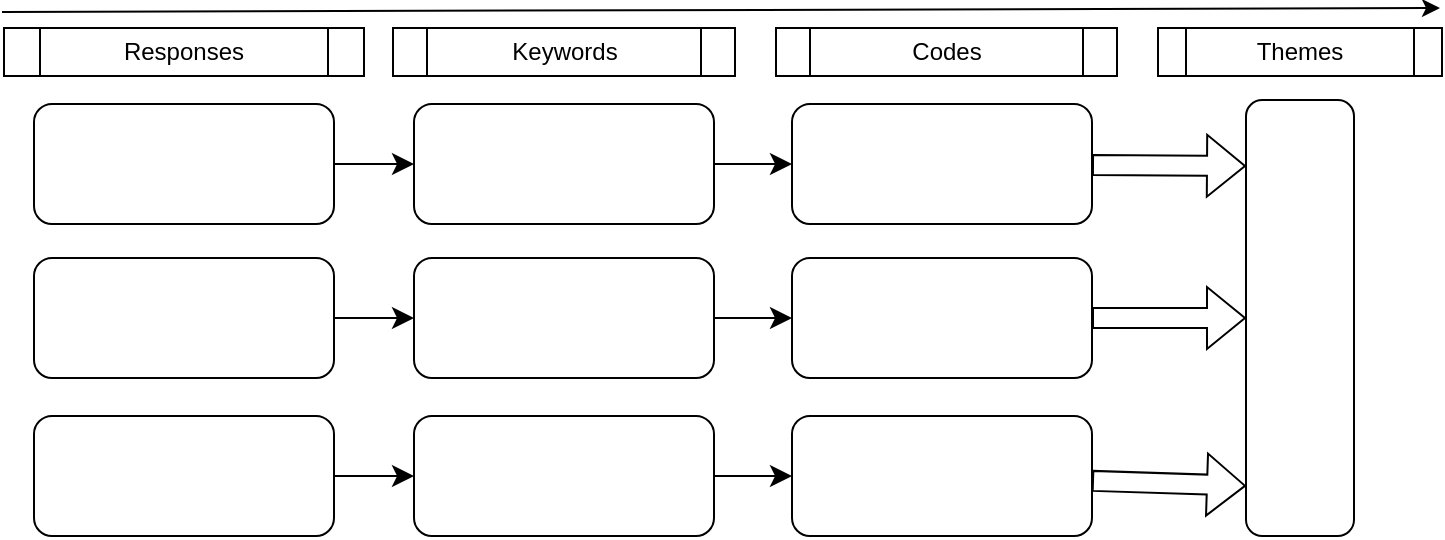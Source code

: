 <mxfile version="24.8.6">
  <diagram name="Page-1" id="Rr6o4YubOx9eg99x0vDC">
    <mxGraphModel dx="1834" dy="1236" grid="0" gridSize="10" guides="1" tooltips="1" connect="1" arrows="1" fold="1" page="0" pageScale="1" pageWidth="827" pageHeight="1169" math="0" shadow="0">
      <root>
        <mxCell id="0" />
        <mxCell id="1" parent="0" />
        <mxCell id="vLSABfrkdySnF_GpbwCA-24" style="edgeStyle=none;curved=1;rounded=0;orthogonalLoop=1;jettySize=auto;html=1;fontSize=12;startSize=8;endSize=8;" edge="1" parent="1" source="vLSABfrkdySnF_GpbwCA-1" target="vLSABfrkdySnF_GpbwCA-2">
          <mxGeometry relative="1" as="geometry" />
        </mxCell>
        <mxCell id="vLSABfrkdySnF_GpbwCA-1" value="" style="rounded=1;whiteSpace=wrap;html=1;" vertex="1" parent="1">
          <mxGeometry x="-335" y="-75" width="150" height="60" as="geometry" />
        </mxCell>
        <mxCell id="vLSABfrkdySnF_GpbwCA-38" style="edgeStyle=none;curved=1;rounded=0;orthogonalLoop=1;jettySize=auto;html=1;entryX=0;entryY=0.5;entryDx=0;entryDy=0;fontSize=12;startSize=8;endSize=8;" edge="1" parent="1" source="vLSABfrkdySnF_GpbwCA-2" target="vLSABfrkdySnF_GpbwCA-3">
          <mxGeometry relative="1" as="geometry" />
        </mxCell>
        <mxCell id="vLSABfrkdySnF_GpbwCA-2" value="" style="rounded=1;whiteSpace=wrap;html=1;" vertex="1" parent="1">
          <mxGeometry x="-145" y="-75" width="150" height="60" as="geometry" />
        </mxCell>
        <mxCell id="vLSABfrkdySnF_GpbwCA-3" value="" style="rounded=1;whiteSpace=wrap;html=1;" vertex="1" parent="1">
          <mxGeometry x="44" y="-75" width="150" height="60" as="geometry" />
        </mxCell>
        <mxCell id="vLSABfrkdySnF_GpbwCA-4" value="" style="rounded=1;whiteSpace=wrap;html=1;" vertex="1" parent="1">
          <mxGeometry x="271" y="-77" width="54" height="218" as="geometry" />
        </mxCell>
        <mxCell id="vLSABfrkdySnF_GpbwCA-26" style="edgeStyle=none;curved=1;rounded=0;orthogonalLoop=1;jettySize=auto;html=1;fontSize=12;startSize=8;endSize=8;" edge="1" parent="1" source="vLSABfrkdySnF_GpbwCA-14" target="vLSABfrkdySnF_GpbwCA-15">
          <mxGeometry relative="1" as="geometry" />
        </mxCell>
        <mxCell id="vLSABfrkdySnF_GpbwCA-14" value="" style="rounded=1;whiteSpace=wrap;html=1;" vertex="1" parent="1">
          <mxGeometry x="-335" y="81" width="150" height="60" as="geometry" />
        </mxCell>
        <mxCell id="vLSABfrkdySnF_GpbwCA-40" style="edgeStyle=none;curved=1;rounded=0;orthogonalLoop=1;jettySize=auto;html=1;entryX=0;entryY=0.5;entryDx=0;entryDy=0;fontSize=12;startSize=8;endSize=8;" edge="1" parent="1" source="vLSABfrkdySnF_GpbwCA-15" target="vLSABfrkdySnF_GpbwCA-16">
          <mxGeometry relative="1" as="geometry" />
        </mxCell>
        <mxCell id="vLSABfrkdySnF_GpbwCA-15" value="" style="rounded=1;whiteSpace=wrap;html=1;" vertex="1" parent="1">
          <mxGeometry x="-145" y="81" width="150" height="60" as="geometry" />
        </mxCell>
        <mxCell id="vLSABfrkdySnF_GpbwCA-16" value="" style="rounded=1;whiteSpace=wrap;html=1;" vertex="1" parent="1">
          <mxGeometry x="44" y="81" width="150" height="60" as="geometry" />
        </mxCell>
        <mxCell id="vLSABfrkdySnF_GpbwCA-25" style="edgeStyle=none;curved=1;rounded=0;orthogonalLoop=1;jettySize=auto;html=1;fontSize=12;startSize=8;endSize=8;" edge="1" parent="1" source="vLSABfrkdySnF_GpbwCA-17" target="vLSABfrkdySnF_GpbwCA-18">
          <mxGeometry relative="1" as="geometry" />
        </mxCell>
        <mxCell id="vLSABfrkdySnF_GpbwCA-17" value="" style="rounded=1;whiteSpace=wrap;html=1;" vertex="1" parent="1">
          <mxGeometry x="-335" y="2" width="150" height="60" as="geometry" />
        </mxCell>
        <mxCell id="vLSABfrkdySnF_GpbwCA-39" style="edgeStyle=none;curved=1;rounded=0;orthogonalLoop=1;jettySize=auto;html=1;exitX=1;exitY=0.5;exitDx=0;exitDy=0;entryX=0;entryY=0.5;entryDx=0;entryDy=0;fontSize=12;startSize=8;endSize=8;" edge="1" parent="1" source="vLSABfrkdySnF_GpbwCA-18" target="vLSABfrkdySnF_GpbwCA-19">
          <mxGeometry relative="1" as="geometry" />
        </mxCell>
        <mxCell id="vLSABfrkdySnF_GpbwCA-18" value="" style="rounded=1;whiteSpace=wrap;html=1;" vertex="1" parent="1">
          <mxGeometry x="-145" y="2" width="150" height="60" as="geometry" />
        </mxCell>
        <mxCell id="vLSABfrkdySnF_GpbwCA-21" style="edgeStyle=none;curved=1;rounded=0;orthogonalLoop=1;jettySize=auto;html=1;entryX=0;entryY=0.5;entryDx=0;entryDy=0;fontSize=12;shape=flexArrow;" edge="1" parent="1" source="vLSABfrkdySnF_GpbwCA-19" target="vLSABfrkdySnF_GpbwCA-4">
          <mxGeometry relative="1" as="geometry" />
        </mxCell>
        <mxCell id="vLSABfrkdySnF_GpbwCA-19" value="" style="rounded=1;whiteSpace=wrap;html=1;" vertex="1" parent="1">
          <mxGeometry x="44" y="2" width="150" height="60" as="geometry" />
        </mxCell>
        <mxCell id="vLSABfrkdySnF_GpbwCA-20" style="edgeStyle=none;curved=1;rounded=0;orthogonalLoop=1;jettySize=auto;html=1;fontSize=12;shape=flexArrow;" edge="1" parent="1" source="vLSABfrkdySnF_GpbwCA-3">
          <mxGeometry relative="1" as="geometry">
            <mxPoint x="271" y="-44" as="targetPoint" />
          </mxGeometry>
        </mxCell>
        <mxCell id="vLSABfrkdySnF_GpbwCA-22" style="edgeStyle=none;curved=1;rounded=0;orthogonalLoop=1;jettySize=auto;html=1;entryX=0;entryY=0.885;entryDx=0;entryDy=0;fontSize=12;shape=flexArrow;entryPerimeter=0;" edge="1" parent="1" source="vLSABfrkdySnF_GpbwCA-16" target="vLSABfrkdySnF_GpbwCA-4">
          <mxGeometry relative="1" as="geometry" />
        </mxCell>
        <mxCell id="vLSABfrkdySnF_GpbwCA-27" value="Responses" style="shape=process;whiteSpace=wrap;html=1;backgroundOutline=1;" vertex="1" parent="1">
          <mxGeometry x="-350" y="-113" width="180" height="24" as="geometry" />
        </mxCell>
        <mxCell id="vLSABfrkdySnF_GpbwCA-29" value="Keywords" style="shape=process;whiteSpace=wrap;html=1;backgroundOutline=1;" vertex="1" parent="1">
          <mxGeometry x="-155.5" y="-113" width="171" height="24" as="geometry" />
        </mxCell>
        <mxCell id="vLSABfrkdySnF_GpbwCA-31" value="Codes" style="shape=process;whiteSpace=wrap;html=1;backgroundOutline=1;" vertex="1" parent="1">
          <mxGeometry x="36" y="-113" width="170.5" height="24" as="geometry" />
        </mxCell>
        <mxCell id="vLSABfrkdySnF_GpbwCA-32" value="Themes" style="shape=process;whiteSpace=wrap;html=1;backgroundOutline=1;" vertex="1" parent="1">
          <mxGeometry x="227" y="-113" width="142" height="24" as="geometry" />
        </mxCell>
        <mxCell id="vLSABfrkdySnF_GpbwCA-33" value="" style="endArrow=classic;html=1;rounded=0;fontSize=12;curved=1;" edge="1" parent="1">
          <mxGeometry width="50" height="50" relative="1" as="geometry">
            <mxPoint x="-351" y="-121" as="sourcePoint" />
            <mxPoint x="368" y="-123" as="targetPoint" />
          </mxGeometry>
        </mxCell>
      </root>
    </mxGraphModel>
  </diagram>
</mxfile>
